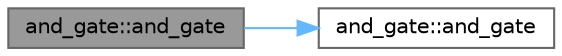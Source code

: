 digraph "and_gate::and_gate"
{
 // LATEX_PDF_SIZE
  bgcolor="transparent";
  edge [fontname=Helvetica,fontsize=10,labelfontname=Helvetica,labelfontsize=10];
  node [fontname=Helvetica,fontsize=10,shape=box,height=0.2,width=0.4];
  rankdir="LR";
  Node1 [id="Node000001",label="and_gate::and_gate",height=0.2,width=0.4,color="gray40", fillcolor="grey60", style="filled", fontcolor="black",tooltip=" "];
  Node1 -> Node2 [id="edge1_Node000001_Node000002",color="steelblue1",style="solid",tooltip=" "];
  Node2 [id="Node000002",label="and_gate::and_gate",height=0.2,width=0.4,color="grey40", fillcolor="white", style="filled",URL="$classand__gate.html#acfbc5a0bc33810421f621a2c5d1cc9b1",tooltip=" "];
}
